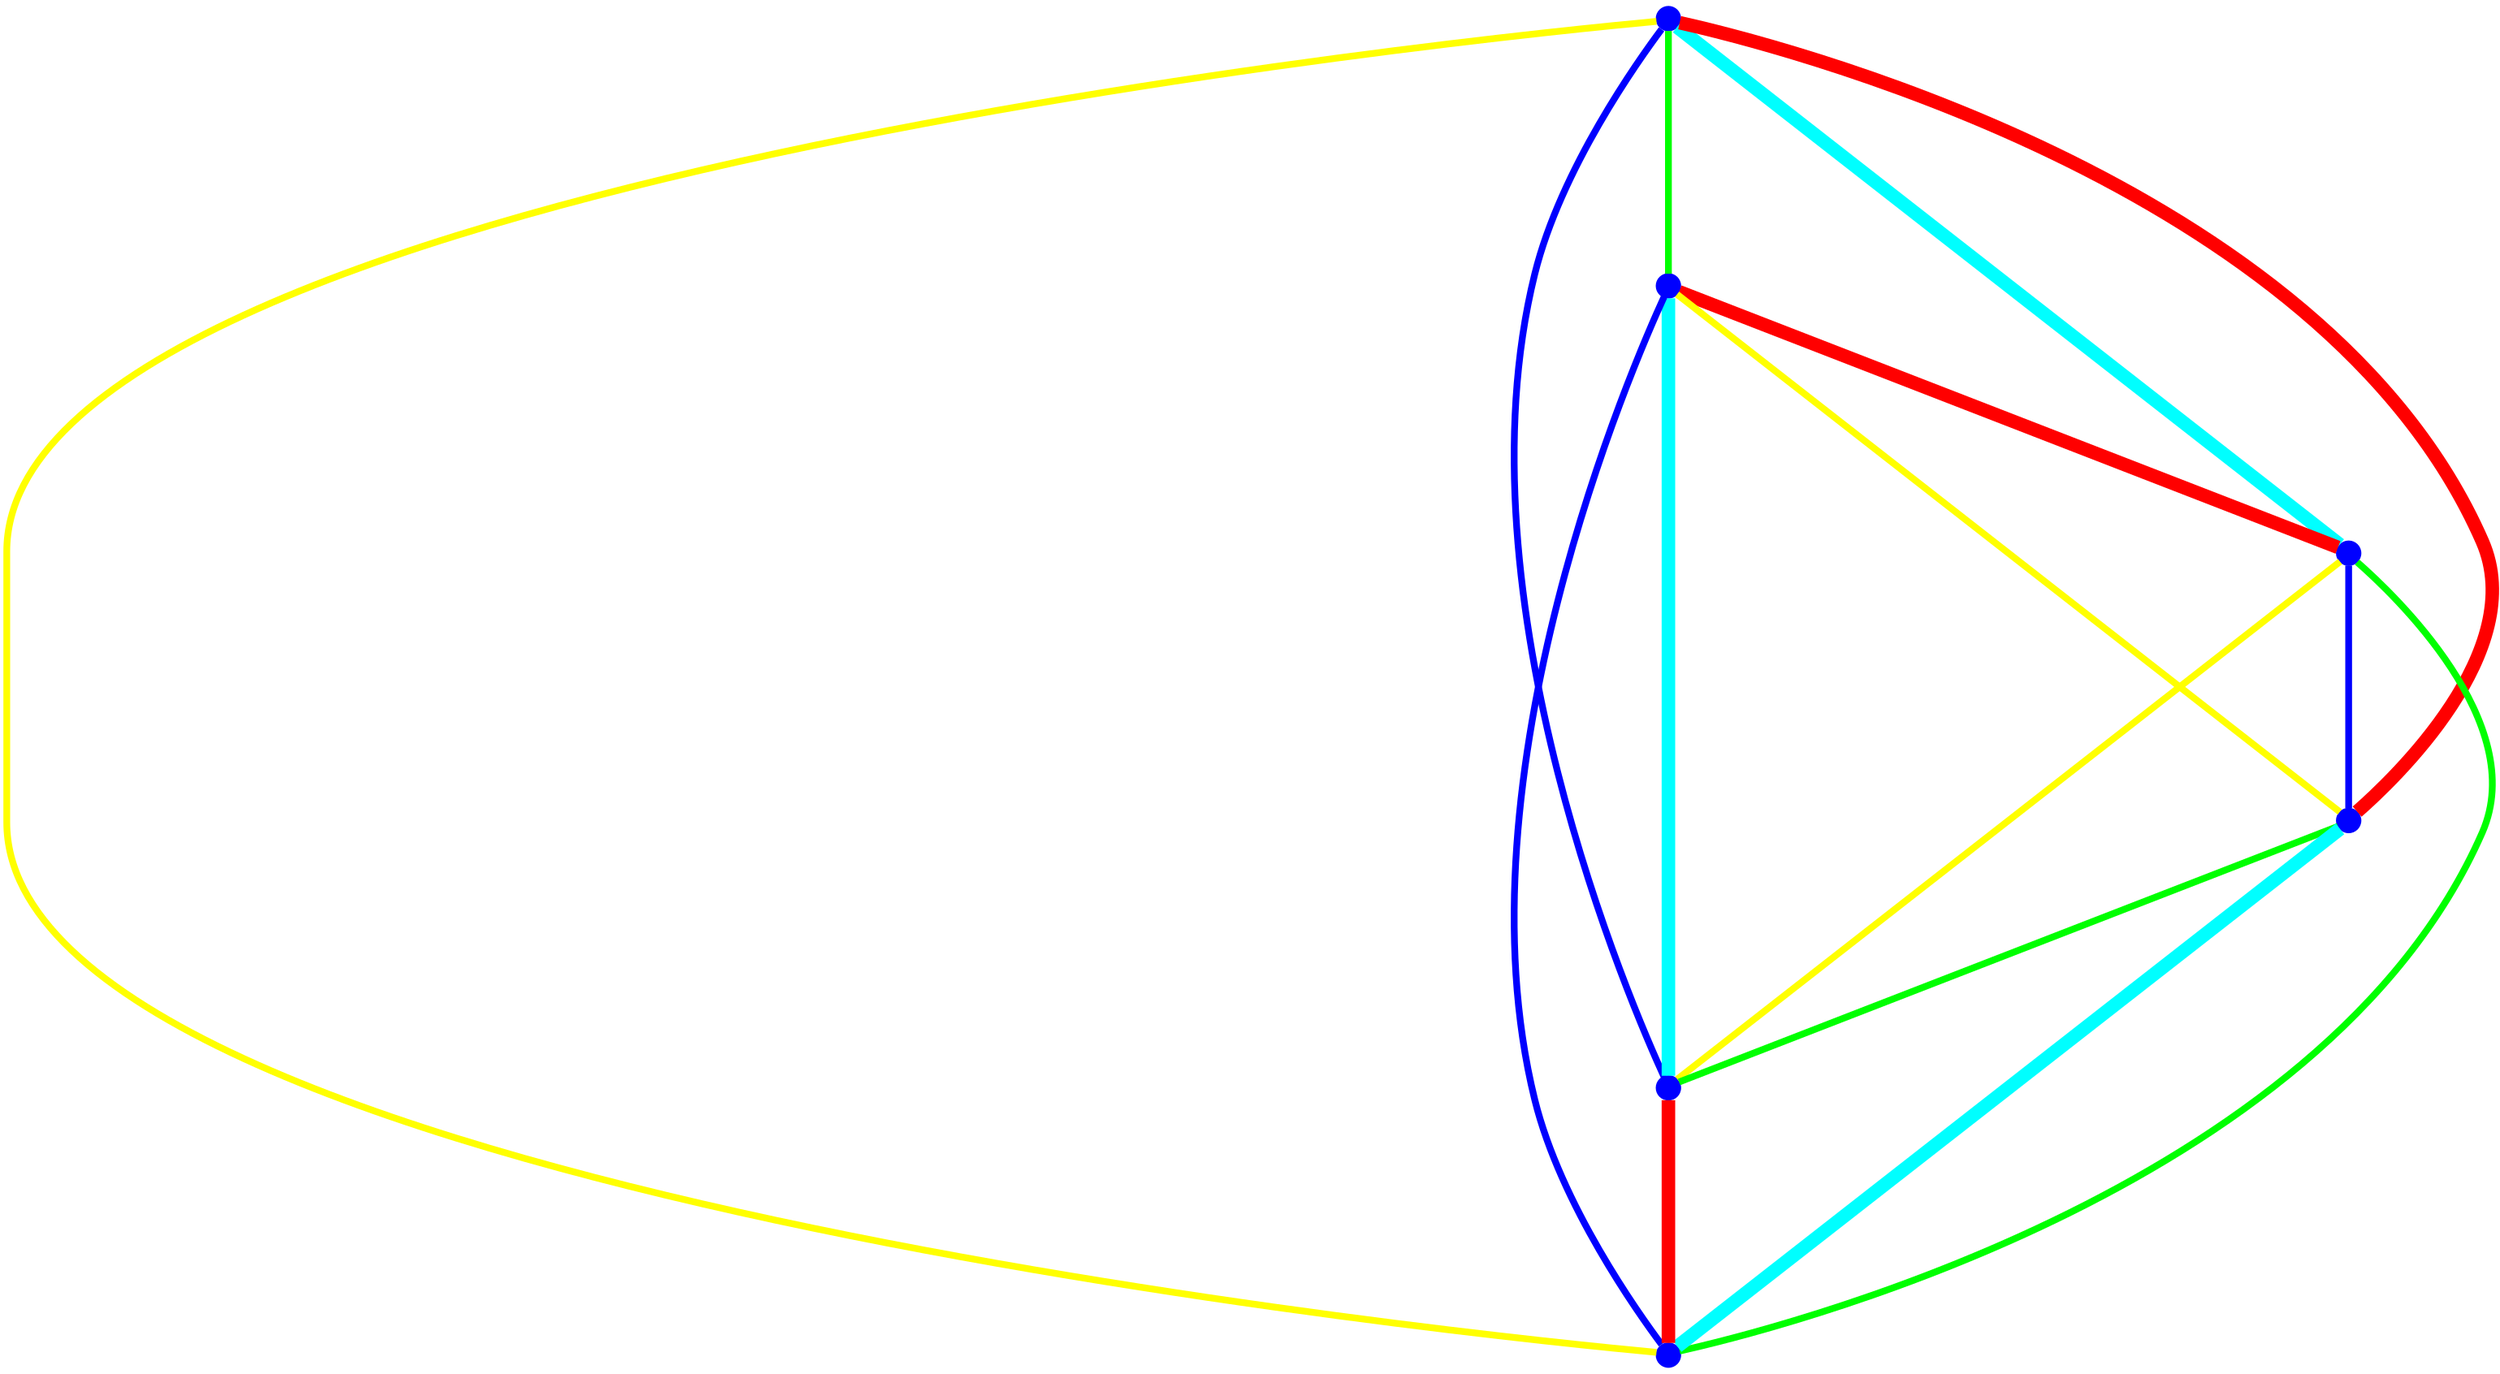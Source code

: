 graph {
ranksep=2
nodesep=2
node [label="" shape=circle style=filled fixedsize=true color=blue fillcolor=blue width=0.2];
"1" -- "2" [style="solid",penwidth="4",color="green"];
"1" -- "3" [style="solid",penwidth="8",color="cyan"];
"1" -- "4" [style="solid",penwidth="8",color="red"];
"1" -- "5" [style="solid",penwidth="4",color="blue"];
"1" -- "6" [style="solid",penwidth="4",color="yellow"];
"2" -- "3" [style="solid",penwidth="8",color="red"];
"2" -- "4" [style="solid",penwidth="4",color="yellow"];
"2" -- "5" [style="solid",penwidth="8",color="cyan"];
"2" -- "6" [style="solid",penwidth="4",color="blue"];
"3" -- "4" [style="solid",penwidth="4",color="blue"];
"3" -- "5" [style="solid",penwidth="4",color="yellow"];
"3" -- "6" [style="solid",penwidth="4",color="green"];
"4" -- "5" [style="solid",penwidth="4",color="green"];
"4" -- "6" [style="solid",penwidth="8",color="cyan"];
"5" -- "6" [style="solid",penwidth="8",color="red"];
}
